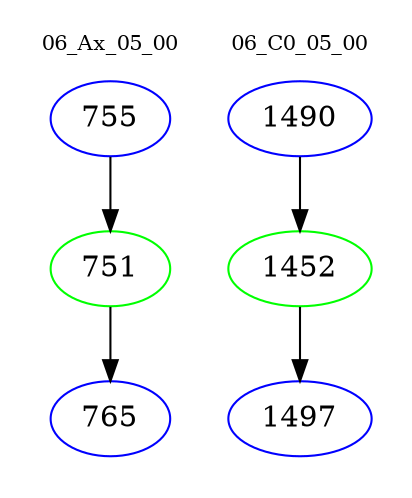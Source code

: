 digraph{
subgraph cluster_0 {
color = white
label = "06_Ax_05_00";
fontsize=10;
T0_755 [label="755", color="blue"]
T0_755 -> T0_751 [color="black"]
T0_751 [label="751", color="green"]
T0_751 -> T0_765 [color="black"]
T0_765 [label="765", color="blue"]
}
subgraph cluster_1 {
color = white
label = "06_C0_05_00";
fontsize=10;
T1_1490 [label="1490", color="blue"]
T1_1490 -> T1_1452 [color="black"]
T1_1452 [label="1452", color="green"]
T1_1452 -> T1_1497 [color="black"]
T1_1497 [label="1497", color="blue"]
}
}
